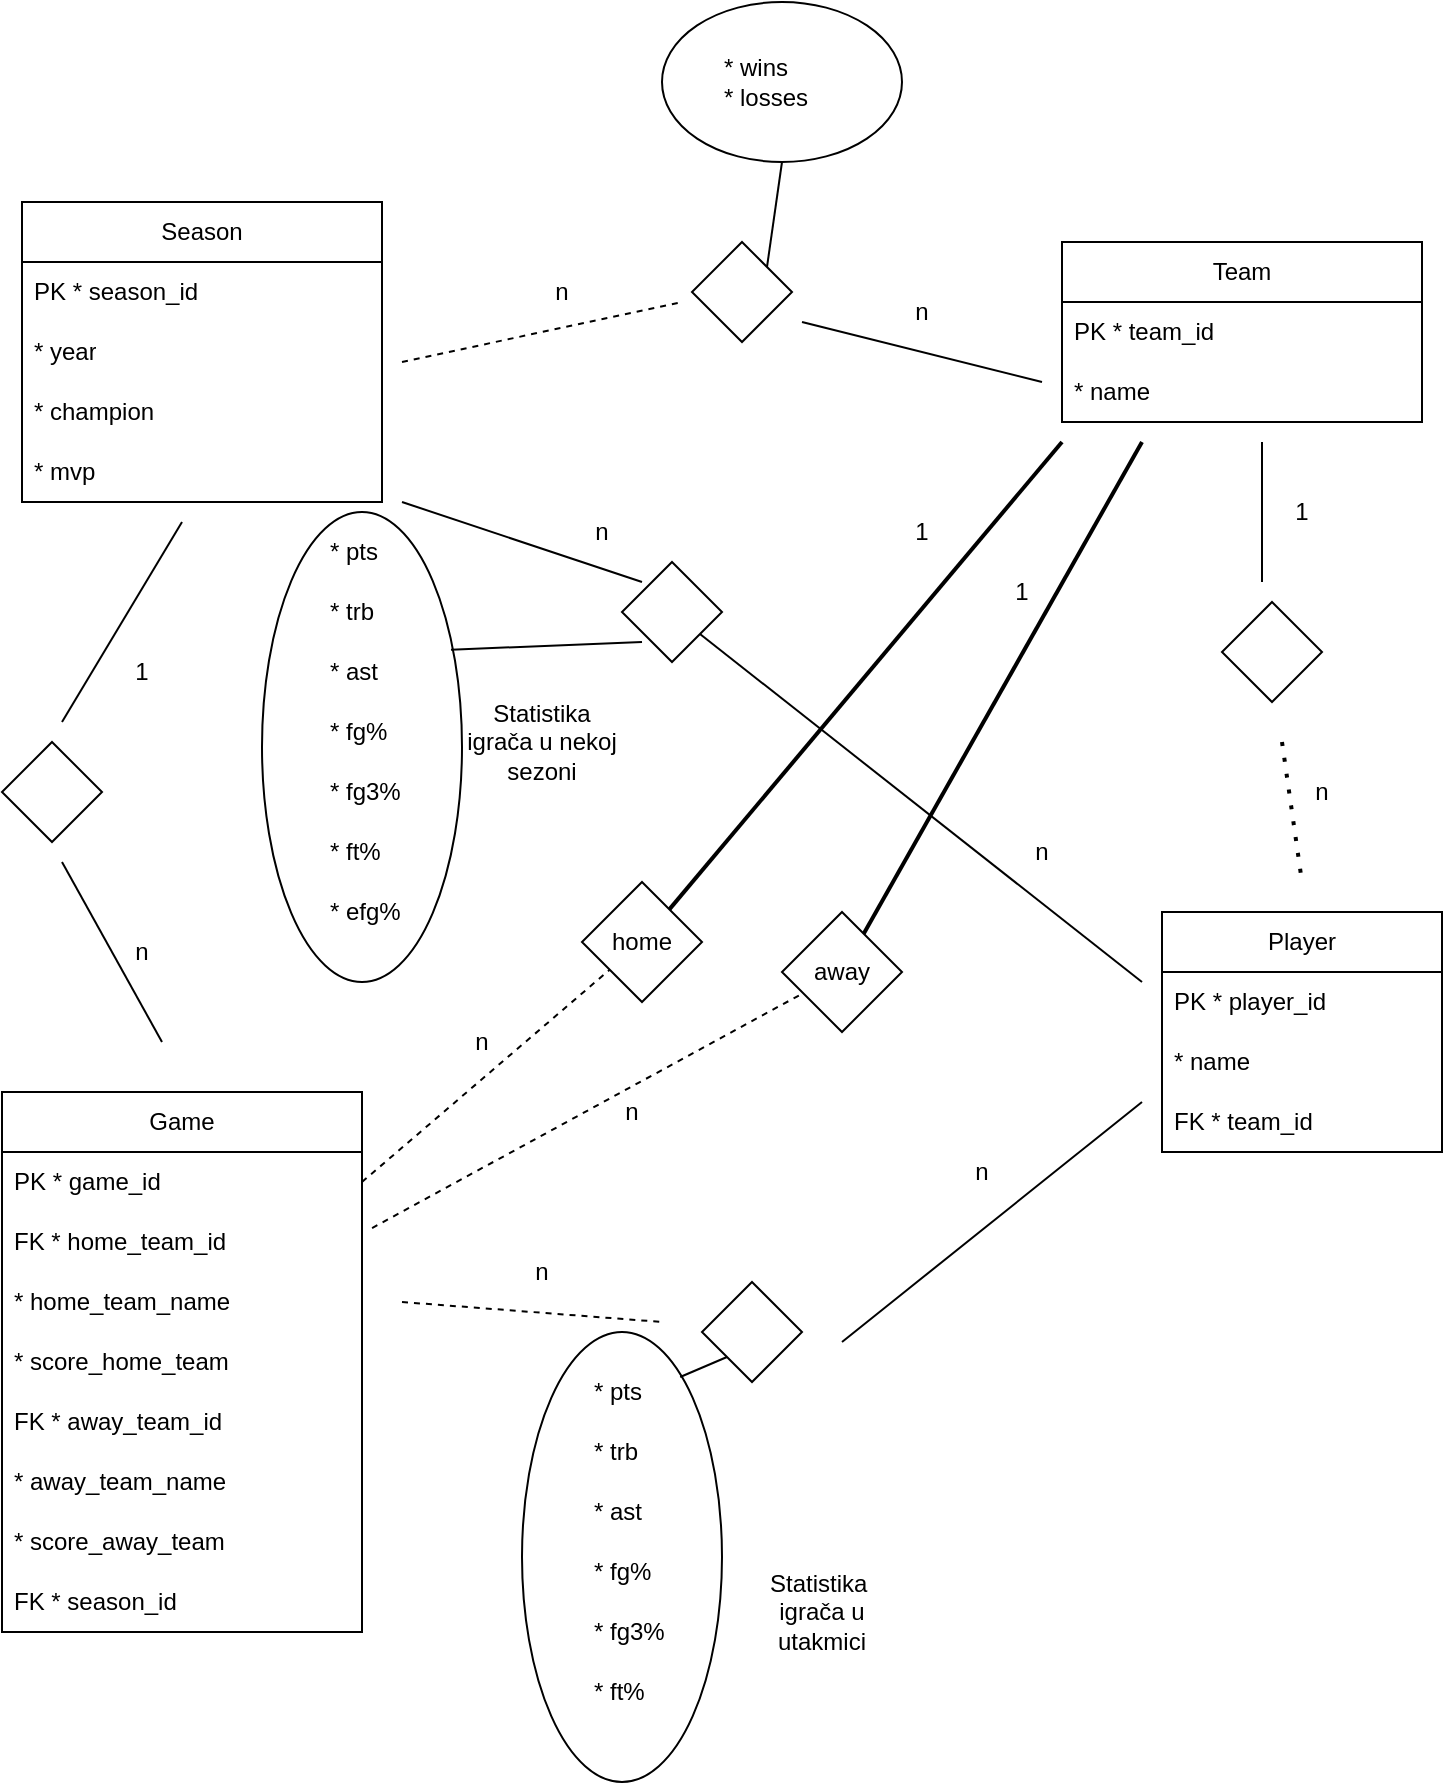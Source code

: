 <mxfile version="28.0.9">
  <diagram name="Page-1" id="MNHJoLhy3J6oLMgxKJSZ">
    <mxGraphModel dx="1678" dy="924" grid="1" gridSize="10" guides="1" tooltips="1" connect="1" arrows="1" fold="1" page="1" pageScale="1" pageWidth="850" pageHeight="1100" math="0" shadow="0">
      <root>
        <mxCell id="0" />
        <mxCell id="1" parent="0" />
        <mxCell id="HcYyRfeJ0A01NFW5nUZh-24" value="Season" style="swimlane;fontStyle=0;childLayout=stackLayout;horizontal=1;startSize=30;horizontalStack=0;resizeParent=1;resizeParentMax=0;resizeLast=0;collapsible=1;marginBottom=0;whiteSpace=wrap;html=1;" parent="1" vertex="1">
          <mxGeometry x="90" y="160" width="180" height="150" as="geometry" />
        </mxCell>
        <mxCell id="HcYyRfeJ0A01NFW5nUZh-25" value="PK * season_id" style="text;strokeColor=none;fillColor=none;align=left;verticalAlign=middle;spacingLeft=4;spacingRight=4;overflow=hidden;points=[[0,0.5],[1,0.5]];portConstraint=eastwest;rotatable=0;whiteSpace=wrap;html=1;" parent="HcYyRfeJ0A01NFW5nUZh-24" vertex="1">
          <mxGeometry y="30" width="180" height="30" as="geometry" />
        </mxCell>
        <mxCell id="HcYyRfeJ0A01NFW5nUZh-26" value="* year" style="text;strokeColor=none;fillColor=none;align=left;verticalAlign=middle;spacingLeft=4;spacingRight=4;overflow=hidden;points=[[0,0.5],[1,0.5]];portConstraint=eastwest;rotatable=0;whiteSpace=wrap;html=1;" parent="HcYyRfeJ0A01NFW5nUZh-24" vertex="1">
          <mxGeometry y="60" width="180" height="30" as="geometry" />
        </mxCell>
        <mxCell id="HcYyRfeJ0A01NFW5nUZh-27" value="* champion" style="text;strokeColor=none;fillColor=none;align=left;verticalAlign=middle;spacingLeft=4;spacingRight=4;overflow=hidden;points=[[0,0.5],[1,0.5]];portConstraint=eastwest;rotatable=0;whiteSpace=wrap;html=1;" parent="HcYyRfeJ0A01NFW5nUZh-24" vertex="1">
          <mxGeometry y="90" width="180" height="30" as="geometry" />
        </mxCell>
        <mxCell id="HcYyRfeJ0A01NFW5nUZh-29" value="* mvp" style="text;strokeColor=none;fillColor=none;align=left;verticalAlign=middle;spacingLeft=4;spacingRight=4;overflow=hidden;points=[[0,0.5],[1,0.5]];portConstraint=eastwest;rotatable=0;whiteSpace=wrap;html=1;" parent="HcYyRfeJ0A01NFW5nUZh-24" vertex="1">
          <mxGeometry y="120" width="180" height="30" as="geometry" />
        </mxCell>
        <mxCell id="HcYyRfeJ0A01NFW5nUZh-47" value="Team" style="swimlane;fontStyle=0;childLayout=stackLayout;horizontal=1;startSize=30;horizontalStack=0;resizeParent=1;resizeParentMax=0;resizeLast=0;collapsible=1;marginBottom=0;whiteSpace=wrap;html=1;" parent="1" vertex="1">
          <mxGeometry x="610" y="180" width="180" height="90" as="geometry" />
        </mxCell>
        <mxCell id="HcYyRfeJ0A01NFW5nUZh-48" value="PK * team_id" style="text;strokeColor=none;fillColor=none;align=left;verticalAlign=middle;spacingLeft=4;spacingRight=4;overflow=hidden;points=[[0,0.5],[1,0.5]];portConstraint=eastwest;rotatable=0;whiteSpace=wrap;html=1;" parent="HcYyRfeJ0A01NFW5nUZh-47" vertex="1">
          <mxGeometry y="30" width="180" height="30" as="geometry" />
        </mxCell>
        <mxCell id="HcYyRfeJ0A01NFW5nUZh-49" value="* name" style="text;strokeColor=none;fillColor=none;align=left;verticalAlign=middle;spacingLeft=4;spacingRight=4;overflow=hidden;points=[[0,0.5],[1,0.5]];portConstraint=eastwest;rotatable=0;whiteSpace=wrap;html=1;" parent="HcYyRfeJ0A01NFW5nUZh-47" vertex="1">
          <mxGeometry y="60" width="180" height="30" as="geometry" />
        </mxCell>
        <mxCell id="HcYyRfeJ0A01NFW5nUZh-54" value="Player" style="swimlane;fontStyle=0;childLayout=stackLayout;horizontal=1;startSize=30;horizontalStack=0;resizeParent=1;resizeParentMax=0;resizeLast=0;collapsible=1;marginBottom=0;whiteSpace=wrap;html=1;" parent="1" vertex="1">
          <mxGeometry x="660" y="515" width="140" height="120" as="geometry" />
        </mxCell>
        <mxCell id="HcYyRfeJ0A01NFW5nUZh-55" value="PK * player_id" style="text;strokeColor=none;fillColor=none;align=left;verticalAlign=middle;spacingLeft=4;spacingRight=4;overflow=hidden;points=[[0,0.5],[1,0.5]];portConstraint=eastwest;rotatable=0;whiteSpace=wrap;html=1;" parent="HcYyRfeJ0A01NFW5nUZh-54" vertex="1">
          <mxGeometry y="30" width="140" height="30" as="geometry" />
        </mxCell>
        <mxCell id="HcYyRfeJ0A01NFW5nUZh-56" value="* name" style="text;strokeColor=none;fillColor=none;align=left;verticalAlign=middle;spacingLeft=4;spacingRight=4;overflow=hidden;points=[[0,0.5],[1,0.5]];portConstraint=eastwest;rotatable=0;whiteSpace=wrap;html=1;" parent="HcYyRfeJ0A01NFW5nUZh-54" vertex="1">
          <mxGeometry y="60" width="140" height="30" as="geometry" />
        </mxCell>
        <mxCell id="0oTIY0uRr6ykg7shTRjI-7" value="FK * team_id" style="text;strokeColor=none;fillColor=none;align=left;verticalAlign=middle;spacingLeft=4;spacingRight=4;overflow=hidden;points=[[0,0.5],[1,0.5]];portConstraint=eastwest;rotatable=0;whiteSpace=wrap;html=1;" parent="HcYyRfeJ0A01NFW5nUZh-54" vertex="1">
          <mxGeometry y="90" width="140" height="30" as="geometry" />
        </mxCell>
        <mxCell id="HcYyRfeJ0A01NFW5nUZh-67" value="Game" style="swimlane;fontStyle=0;childLayout=stackLayout;horizontal=1;startSize=30;horizontalStack=0;resizeParent=1;resizeParentMax=0;resizeLast=0;collapsible=1;marginBottom=0;whiteSpace=wrap;html=1;" parent="1" vertex="1">
          <mxGeometry x="80" y="605" width="180" height="270" as="geometry" />
        </mxCell>
        <mxCell id="HcYyRfeJ0A01NFW5nUZh-68" value="PK * game_id" style="text;strokeColor=none;fillColor=none;align=left;verticalAlign=middle;spacingLeft=4;spacingRight=4;overflow=hidden;points=[[0,0.5],[1,0.5]];portConstraint=eastwest;rotatable=0;whiteSpace=wrap;html=1;" parent="HcYyRfeJ0A01NFW5nUZh-67" vertex="1">
          <mxGeometry y="30" width="180" height="30" as="geometry" />
        </mxCell>
        <mxCell id="HcYyRfeJ0A01NFW5nUZh-69" value="FK * home_team_id" style="text;strokeColor=none;fillColor=none;align=left;verticalAlign=middle;spacingLeft=4;spacingRight=4;overflow=hidden;points=[[0,0.5],[1,0.5]];portConstraint=eastwest;rotatable=0;whiteSpace=wrap;html=1;" parent="HcYyRfeJ0A01NFW5nUZh-67" vertex="1">
          <mxGeometry y="60" width="180" height="30" as="geometry" />
        </mxCell>
        <mxCell id="0oTIY0uRr6ykg7shTRjI-5" value="*&amp;nbsp;home_team_name" style="text;strokeColor=none;fillColor=none;align=left;verticalAlign=middle;spacingLeft=4;spacingRight=4;overflow=hidden;points=[[0,0.5],[1,0.5]];portConstraint=eastwest;rotatable=0;whiteSpace=wrap;html=1;" parent="HcYyRfeJ0A01NFW5nUZh-67" vertex="1">
          <mxGeometry y="90" width="180" height="30" as="geometry" />
        </mxCell>
        <mxCell id="0oTIY0uRr6ykg7shTRjI-6" value="* score_home_team" style="text;strokeColor=none;fillColor=none;align=left;verticalAlign=middle;spacingLeft=4;spacingRight=4;overflow=hidden;points=[[0,0.5],[1,0.5]];portConstraint=eastwest;rotatable=0;whiteSpace=wrap;html=1;" parent="HcYyRfeJ0A01NFW5nUZh-67" vertex="1">
          <mxGeometry y="120" width="180" height="30" as="geometry" />
        </mxCell>
        <mxCell id="HcYyRfeJ0A01NFW5nUZh-70" value="FK * away_team_id" style="text;strokeColor=none;fillColor=none;align=left;verticalAlign=middle;spacingLeft=4;spacingRight=4;overflow=hidden;points=[[0,0.5],[1,0.5]];portConstraint=eastwest;rotatable=0;whiteSpace=wrap;html=1;" parent="HcYyRfeJ0A01NFW5nUZh-67" vertex="1">
          <mxGeometry y="150" width="180" height="30" as="geometry" />
        </mxCell>
        <mxCell id="0oTIY0uRr6ykg7shTRjI-1" value="* away_team_name" style="text;strokeColor=none;fillColor=none;align=left;verticalAlign=middle;spacingLeft=4;spacingRight=4;overflow=hidden;points=[[0,0.5],[1,0.5]];portConstraint=eastwest;rotatable=0;whiteSpace=wrap;html=1;" parent="HcYyRfeJ0A01NFW5nUZh-67" vertex="1">
          <mxGeometry y="180" width="180" height="30" as="geometry" />
        </mxCell>
        <mxCell id="0oTIY0uRr6ykg7shTRjI-2" value="* score_away_team" style="text;strokeColor=none;fillColor=none;align=left;verticalAlign=middle;spacingLeft=4;spacingRight=4;overflow=hidden;points=[[0,0.5],[1,0.5]];portConstraint=eastwest;rotatable=0;whiteSpace=wrap;html=1;" parent="HcYyRfeJ0A01NFW5nUZh-67" vertex="1">
          <mxGeometry y="210" width="180" height="30" as="geometry" />
        </mxCell>
        <mxCell id="0oTIY0uRr6ykg7shTRjI-3" value="FK * season_id" style="text;strokeColor=none;fillColor=none;align=left;verticalAlign=middle;spacingLeft=4;spacingRight=4;overflow=hidden;points=[[0,0.5],[1,0.5]];portConstraint=eastwest;rotatable=0;whiteSpace=wrap;html=1;" parent="HcYyRfeJ0A01NFW5nUZh-67" vertex="1">
          <mxGeometry y="240" width="180" height="30" as="geometry" />
        </mxCell>
        <mxCell id="HcYyRfeJ0A01NFW5nUZh-76" value="" style="rhombus;whiteSpace=wrap;html=1;" parent="1" vertex="1">
          <mxGeometry x="430" y="700" width="50" height="50" as="geometry" />
        </mxCell>
        <mxCell id="HcYyRfeJ0A01NFW5nUZh-77" value="" style="rhombus;whiteSpace=wrap;html=1;" parent="1" vertex="1">
          <mxGeometry x="80" y="430" width="50" height="50" as="geometry" />
        </mxCell>
        <mxCell id="HcYyRfeJ0A01NFW5nUZh-78" value="" style="rhombus;whiteSpace=wrap;html=1;" parent="1" vertex="1">
          <mxGeometry x="390" y="340" width="50" height="50" as="geometry" />
        </mxCell>
        <mxCell id="HcYyRfeJ0A01NFW5nUZh-79" value="" style="rhombus;whiteSpace=wrap;html=1;" parent="1" vertex="1">
          <mxGeometry x="425" y="180" width="50" height="50" as="geometry" />
        </mxCell>
        <mxCell id="HcYyRfeJ0A01NFW5nUZh-80" value="" style="rhombus;whiteSpace=wrap;html=1;" parent="1" vertex="1">
          <mxGeometry x="690" y="360" width="50" height="50" as="geometry" />
        </mxCell>
        <mxCell id="HcYyRfeJ0A01NFW5nUZh-82" value="" style="endArrow=none;dashed=1;html=1;rounded=0;" parent="1" edge="1">
          <mxGeometry width="50" height="50" relative="1" as="geometry">
            <mxPoint x="280" y="710" as="sourcePoint" />
            <mxPoint x="410" y="720" as="targetPoint" />
          </mxGeometry>
        </mxCell>
        <mxCell id="HcYyRfeJ0A01NFW5nUZh-83" value="" style="endArrow=none;dashed=1;html=1;dashPattern=1 3;strokeWidth=2;rounded=0;" parent="1" edge="1">
          <mxGeometry width="50" height="50" relative="1" as="geometry">
            <mxPoint x="720" y="430" as="sourcePoint" />
            <mxPoint x="730" y="500" as="targetPoint" />
          </mxGeometry>
        </mxCell>
        <mxCell id="HcYyRfeJ0A01NFW5nUZh-84" value="" style="endArrow=none;dashed=1;html=1;rounded=0;" parent="1" edge="1">
          <mxGeometry width="50" height="50" relative="1" as="geometry">
            <mxPoint x="280" y="240" as="sourcePoint" />
            <mxPoint x="420" y="210" as="targetPoint" />
          </mxGeometry>
        </mxCell>
        <mxCell id="HcYyRfeJ0A01NFW5nUZh-85" value="" style="endArrow=none;html=1;rounded=0;" parent="1" edge="1">
          <mxGeometry width="50" height="50" relative="1" as="geometry">
            <mxPoint x="500" y="730" as="sourcePoint" />
            <mxPoint x="650" y="610" as="targetPoint" />
          </mxGeometry>
        </mxCell>
        <mxCell id="HcYyRfeJ0A01NFW5nUZh-86" value="" style="endArrow=none;html=1;rounded=0;" parent="1" edge="1">
          <mxGeometry width="50" height="50" relative="1" as="geometry">
            <mxPoint x="160" y="580" as="sourcePoint" />
            <mxPoint x="110" y="490" as="targetPoint" />
          </mxGeometry>
        </mxCell>
        <mxCell id="HcYyRfeJ0A01NFW5nUZh-87" value="" style="endArrow=none;html=1;rounded=0;" parent="1" edge="1">
          <mxGeometry width="50" height="50" relative="1" as="geometry">
            <mxPoint x="170" y="320" as="sourcePoint" />
            <mxPoint x="110" y="420" as="targetPoint" />
          </mxGeometry>
        </mxCell>
        <mxCell id="HcYyRfeJ0A01NFW5nUZh-88" value="" style="endArrow=none;html=1;rounded=0;" parent="1" edge="1">
          <mxGeometry width="50" height="50" relative="1" as="geometry">
            <mxPoint x="710" y="280" as="sourcePoint" />
            <mxPoint x="710" y="350" as="targetPoint" />
          </mxGeometry>
        </mxCell>
        <mxCell id="HcYyRfeJ0A01NFW5nUZh-89" value="" style="endArrow=none;html=1;rounded=0;" parent="1" source="HcYyRfeJ0A01NFW5nUZh-78" edge="1">
          <mxGeometry width="50" height="50" relative="1" as="geometry">
            <mxPoint x="540" y="440" as="sourcePoint" />
            <mxPoint x="650" y="550" as="targetPoint" />
          </mxGeometry>
        </mxCell>
        <mxCell id="HcYyRfeJ0A01NFW5nUZh-90" value="" style="endArrow=none;html=1;rounded=0;" parent="1" edge="1">
          <mxGeometry width="50" height="50" relative="1" as="geometry">
            <mxPoint x="280" y="310" as="sourcePoint" />
            <mxPoint x="400" y="350" as="targetPoint" />
          </mxGeometry>
        </mxCell>
        <mxCell id="HcYyRfeJ0A01NFW5nUZh-91" value="" style="endArrow=none;html=1;rounded=0;" parent="1" edge="1">
          <mxGeometry width="50" height="50" relative="1" as="geometry">
            <mxPoint x="480" y="220" as="sourcePoint" />
            <mxPoint x="600" y="250" as="targetPoint" />
          </mxGeometry>
        </mxCell>
        <mxCell id="HcYyRfeJ0A01NFW5nUZh-92" value="n" style="text;html=1;align=center;verticalAlign=middle;whiteSpace=wrap;rounded=0;" parent="1" vertex="1">
          <mxGeometry x="710" y="440" width="60" height="30" as="geometry" />
        </mxCell>
        <mxCell id="HcYyRfeJ0A01NFW5nUZh-93" value="n" style="text;html=1;align=center;verticalAlign=middle;whiteSpace=wrap;rounded=0;" parent="1" vertex="1">
          <mxGeometry x="540" y="630" width="60" height="30" as="geometry" />
        </mxCell>
        <mxCell id="HcYyRfeJ0A01NFW5nUZh-94" value="n" style="text;html=1;align=center;verticalAlign=middle;whiteSpace=wrap;rounded=0;" parent="1" vertex="1">
          <mxGeometry x="320" y="680" width="60" height="30" as="geometry" />
        </mxCell>
        <mxCell id="HcYyRfeJ0A01NFW5nUZh-95" value="n" style="text;html=1;align=center;verticalAlign=middle;whiteSpace=wrap;rounded=0;" parent="1" vertex="1">
          <mxGeometry x="510" y="200" width="60" height="30" as="geometry" />
        </mxCell>
        <mxCell id="HcYyRfeJ0A01NFW5nUZh-96" value="n" style="text;html=1;align=center;verticalAlign=middle;whiteSpace=wrap;rounded=0;" parent="1" vertex="1">
          <mxGeometry x="570" y="470" width="60" height="30" as="geometry" />
        </mxCell>
        <mxCell id="HcYyRfeJ0A01NFW5nUZh-97" value="n" style="text;html=1;align=center;verticalAlign=middle;whiteSpace=wrap;rounded=0;" parent="1" vertex="1">
          <mxGeometry x="350" y="310" width="60" height="30" as="geometry" />
        </mxCell>
        <mxCell id="HcYyRfeJ0A01NFW5nUZh-98" value="n" style="text;html=1;align=center;verticalAlign=middle;whiteSpace=wrap;rounded=0;" parent="1" vertex="1">
          <mxGeometry x="330" y="190" width="60" height="30" as="geometry" />
        </mxCell>
        <mxCell id="HcYyRfeJ0A01NFW5nUZh-99" value="n" style="text;html=1;align=center;verticalAlign=middle;whiteSpace=wrap;rounded=0;" parent="1" vertex="1">
          <mxGeometry x="120" y="520" width="60" height="30" as="geometry" />
        </mxCell>
        <mxCell id="HcYyRfeJ0A01NFW5nUZh-100" value="1" style="text;html=1;align=center;verticalAlign=middle;whiteSpace=wrap;rounded=0;" parent="1" vertex="1">
          <mxGeometry x="700" y="300" width="60" height="30" as="geometry" />
        </mxCell>
        <mxCell id="HcYyRfeJ0A01NFW5nUZh-101" value="1" style="text;html=1;align=center;verticalAlign=middle;whiteSpace=wrap;rounded=0;" parent="1" vertex="1">
          <mxGeometry x="120" y="380" width="60" height="30" as="geometry" />
        </mxCell>
        <mxCell id="HcYyRfeJ0A01NFW5nUZh-104" value="* pts" style="text;strokeColor=none;fillColor=none;align=left;verticalAlign=middle;spacingLeft=4;spacingRight=4;overflow=hidden;points=[[0,0.5],[1,0.5]];portConstraint=eastwest;rotatable=0;whiteSpace=wrap;html=1;" parent="1" vertex="1">
          <mxGeometry x="237.5" y="320" width="140" height="30" as="geometry" />
        </mxCell>
        <mxCell id="HcYyRfeJ0A01NFW5nUZh-106" value="* trb" style="text;strokeColor=none;fillColor=none;align=left;verticalAlign=middle;spacingLeft=4;spacingRight=4;overflow=hidden;points=[[0,0.5],[1,0.5]];portConstraint=eastwest;rotatable=0;whiteSpace=wrap;html=1;" parent="1" vertex="1">
          <mxGeometry x="237.5" y="350" width="140" height="30" as="geometry" />
        </mxCell>
        <mxCell id="HcYyRfeJ0A01NFW5nUZh-107" value="* ast" style="text;strokeColor=none;fillColor=none;align=left;verticalAlign=middle;spacingLeft=4;spacingRight=4;overflow=hidden;points=[[0,0.5],[1,0.5]];portConstraint=eastwest;rotatable=0;whiteSpace=wrap;html=1;" parent="1" vertex="1">
          <mxGeometry x="237.5" y="380" width="140" height="30" as="geometry" />
        </mxCell>
        <mxCell id="HcYyRfeJ0A01NFW5nUZh-108" value="* fg%" style="text;strokeColor=none;fillColor=none;align=left;verticalAlign=middle;spacingLeft=4;spacingRight=4;overflow=hidden;points=[[0,0.5],[1,0.5]];portConstraint=eastwest;rotatable=0;whiteSpace=wrap;html=1;" parent="1" vertex="1">
          <mxGeometry x="237.5" y="410" width="140" height="30" as="geometry" />
        </mxCell>
        <mxCell id="HcYyRfeJ0A01NFW5nUZh-109" value="* fg3%" style="text;strokeColor=none;fillColor=none;align=left;verticalAlign=middle;spacingLeft=4;spacingRight=4;overflow=hidden;points=[[0,0.5],[1,0.5]];portConstraint=eastwest;rotatable=0;whiteSpace=wrap;html=1;" parent="1" vertex="1">
          <mxGeometry x="237.5" y="440" width="140" height="30" as="geometry" />
        </mxCell>
        <mxCell id="HcYyRfeJ0A01NFW5nUZh-110" value="* ft%" style="text;strokeColor=none;fillColor=none;align=left;verticalAlign=middle;spacingLeft=4;spacingRight=4;overflow=hidden;points=[[0,0.5],[1,0.5]];portConstraint=eastwest;rotatable=0;whiteSpace=wrap;html=1;" parent="1" vertex="1">
          <mxGeometry x="237.5" y="470" width="140" height="30" as="geometry" />
        </mxCell>
        <mxCell id="HcYyRfeJ0A01NFW5nUZh-111" value="* efg%" style="text;strokeColor=none;fillColor=none;align=left;verticalAlign=middle;spacingLeft=4;spacingRight=4;overflow=hidden;points=[[0,0.5],[1,0.5]];portConstraint=eastwest;rotatable=0;whiteSpace=wrap;html=1;" parent="1" vertex="1">
          <mxGeometry x="237.5" y="500" width="140" height="30" as="geometry" />
        </mxCell>
        <mxCell id="HcYyRfeJ0A01NFW5nUZh-114" value="" style="ellipse;whiteSpace=wrap;html=1;fillColor=none;" parent="1" vertex="1">
          <mxGeometry x="210" y="315" width="100" height="235" as="geometry" />
        </mxCell>
        <mxCell id="HcYyRfeJ0A01NFW5nUZh-115" value="" style="endArrow=none;html=1;rounded=0;entryX=0.945;entryY=0.293;entryDx=0;entryDy=0;entryPerimeter=0;" parent="1" target="HcYyRfeJ0A01NFW5nUZh-114" edge="1">
          <mxGeometry width="50" height="50" relative="1" as="geometry">
            <mxPoint x="400" y="380" as="sourcePoint" />
            <mxPoint x="347.5" y="570" as="targetPoint" />
          </mxGeometry>
        </mxCell>
        <mxCell id="HcYyRfeJ0A01NFW5nUZh-116" value="Statistika igrača u nekoj sezoni" style="text;html=1;align=center;verticalAlign=middle;whiteSpace=wrap;rounded=0;" parent="1" vertex="1">
          <mxGeometry x="310" y="410" width="80" height="40" as="geometry" />
        </mxCell>
        <mxCell id="HcYyRfeJ0A01NFW5nUZh-117" value="* pts" style="text;strokeColor=none;fillColor=none;align=left;verticalAlign=middle;spacingLeft=4;spacingRight=4;overflow=hidden;points=[[0,0.5],[1,0.5]];portConstraint=eastwest;rotatable=0;whiteSpace=wrap;html=1;" parent="1" vertex="1">
          <mxGeometry x="370" y="740" width="140" height="30" as="geometry" />
        </mxCell>
        <mxCell id="HcYyRfeJ0A01NFW5nUZh-118" value="* trb" style="text;strokeColor=none;fillColor=none;align=left;verticalAlign=middle;spacingLeft=4;spacingRight=4;overflow=hidden;points=[[0,0.5],[1,0.5]];portConstraint=eastwest;rotatable=0;whiteSpace=wrap;html=1;" parent="1" vertex="1">
          <mxGeometry x="370" y="770" width="140" height="30" as="geometry" />
        </mxCell>
        <mxCell id="HcYyRfeJ0A01NFW5nUZh-119" value="* ast" style="text;strokeColor=none;fillColor=none;align=left;verticalAlign=middle;spacingLeft=4;spacingRight=4;overflow=hidden;points=[[0,0.5],[1,0.5]];portConstraint=eastwest;rotatable=0;whiteSpace=wrap;html=1;" parent="1" vertex="1">
          <mxGeometry x="370" y="800" width="140" height="30" as="geometry" />
        </mxCell>
        <mxCell id="HcYyRfeJ0A01NFW5nUZh-120" value="* fg%" style="text;strokeColor=none;fillColor=none;align=left;verticalAlign=middle;spacingLeft=4;spacingRight=4;overflow=hidden;points=[[0,0.5],[1,0.5]];portConstraint=eastwest;rotatable=0;whiteSpace=wrap;html=1;" parent="1" vertex="1">
          <mxGeometry x="370" y="830" width="140" height="30" as="geometry" />
        </mxCell>
        <mxCell id="HcYyRfeJ0A01NFW5nUZh-121" value="* fg3%" style="text;strokeColor=none;fillColor=none;align=left;verticalAlign=middle;spacingLeft=4;spacingRight=4;overflow=hidden;points=[[0,0.5],[1,0.5]];portConstraint=eastwest;rotatable=0;whiteSpace=wrap;html=1;" parent="1" vertex="1">
          <mxGeometry x="370" y="860" width="140" height="30" as="geometry" />
        </mxCell>
        <mxCell id="HcYyRfeJ0A01NFW5nUZh-122" value="* ft%" style="text;strokeColor=none;fillColor=none;align=left;verticalAlign=middle;spacingLeft=4;spacingRight=4;overflow=hidden;points=[[0,0.5],[1,0.5]];portConstraint=eastwest;rotatable=0;whiteSpace=wrap;html=1;" parent="1" vertex="1">
          <mxGeometry x="370" y="890" width="140" height="30" as="geometry" />
        </mxCell>
        <mxCell id="HcYyRfeJ0A01NFW5nUZh-126" value="" style="ellipse;whiteSpace=wrap;html=1;fillColor=none;" parent="1" vertex="1">
          <mxGeometry x="340" y="725" width="100" height="225" as="geometry" />
        </mxCell>
        <mxCell id="HcYyRfeJ0A01NFW5nUZh-127" value="Statistika&amp;nbsp; igrača u utakmici" style="text;html=1;align=center;verticalAlign=middle;whiteSpace=wrap;rounded=0;" parent="1" vertex="1">
          <mxGeometry x="460" y="850" width="60" height="30" as="geometry" />
        </mxCell>
        <mxCell id="HcYyRfeJ0A01NFW5nUZh-128" value="" style="endArrow=none;html=1;rounded=0;entryX=0;entryY=1;entryDx=0;entryDy=0;exitX=0.791;exitY=0.1;exitDx=0;exitDy=0;exitPerimeter=0;" parent="1" source="HcYyRfeJ0A01NFW5nUZh-126" target="HcYyRfeJ0A01NFW5nUZh-76" edge="1">
          <mxGeometry width="50" height="50" relative="1" as="geometry">
            <mxPoint x="420" y="870" as="sourcePoint" />
            <mxPoint x="470" y="820" as="targetPoint" />
          </mxGeometry>
        </mxCell>
        <mxCell id="HcYyRfeJ0A01NFW5nUZh-129" value="" style="ellipse;whiteSpace=wrap;html=1;fillColor=none;" parent="1" vertex="1">
          <mxGeometry x="410" y="60" width="120" height="80" as="geometry" />
        </mxCell>
        <mxCell id="HcYyRfeJ0A01NFW5nUZh-130" value="* wins&lt;div&gt;* losses&lt;/div&gt;" style="text;strokeColor=none;fillColor=none;align=left;verticalAlign=middle;spacingLeft=4;spacingRight=4;overflow=hidden;points=[[0,0.5],[1,0.5]];portConstraint=eastwest;rotatable=0;whiteSpace=wrap;html=1;" parent="1" vertex="1">
          <mxGeometry x="435" y="70" width="80" height="60" as="geometry" />
        </mxCell>
        <mxCell id="HcYyRfeJ0A01NFW5nUZh-131" value="" style="endArrow=none;html=1;rounded=0;entryX=0.5;entryY=1;entryDx=0;entryDy=0;exitX=1;exitY=0;exitDx=0;exitDy=0;" parent="1" source="HcYyRfeJ0A01NFW5nUZh-79" target="HcYyRfeJ0A01NFW5nUZh-129" edge="1">
          <mxGeometry width="50" height="50" relative="1" as="geometry">
            <mxPoint x="420" y="270" as="sourcePoint" />
            <mxPoint x="470" y="220" as="targetPoint" />
          </mxGeometry>
        </mxCell>
        <mxCell id="apbmwIf8VdLBg1EJ1xW_-6" value="" style="endArrow=none;html=1;rounded=0;exitX=1;exitY=0.5;exitDx=0;exitDy=0;dashed=1;" parent="1" source="HcYyRfeJ0A01NFW5nUZh-68" target="apbmwIf8VdLBg1EJ1xW_-8" edge="1">
          <mxGeometry width="50" height="50" relative="1" as="geometry">
            <mxPoint x="400" y="550" as="sourcePoint" />
            <mxPoint x="410" y="520" as="targetPoint" />
          </mxGeometry>
        </mxCell>
        <mxCell id="apbmwIf8VdLBg1EJ1xW_-7" value="" style="endArrow=none;html=1;rounded=0;exitX=1.028;exitY=0.267;exitDx=0;exitDy=0;exitPerimeter=0;dashed=1;" parent="1" source="HcYyRfeJ0A01NFW5nUZh-69" target="apbmwIf8VdLBg1EJ1xW_-10" edge="1">
          <mxGeometry width="50" height="50" relative="1" as="geometry">
            <mxPoint x="400" y="550" as="sourcePoint" />
            <mxPoint x="470" y="560" as="targetPoint" />
          </mxGeometry>
        </mxCell>
        <mxCell id="apbmwIf8VdLBg1EJ1xW_-8" value="" style="rhombus;whiteSpace=wrap;html=1;" parent="1" vertex="1">
          <mxGeometry x="370" y="500" width="60" height="60" as="geometry" />
        </mxCell>
        <mxCell id="apbmwIf8VdLBg1EJ1xW_-9" value="home" style="text;html=1;align=center;verticalAlign=middle;whiteSpace=wrap;rounded=0;" parent="1" vertex="1">
          <mxGeometry x="370" y="515" width="60" height="30" as="geometry" />
        </mxCell>
        <mxCell id="apbmwIf8VdLBg1EJ1xW_-10" value="" style="rhombus;whiteSpace=wrap;html=1;" parent="1" vertex="1">
          <mxGeometry x="470" y="515" width="60" height="60" as="geometry" />
        </mxCell>
        <mxCell id="apbmwIf8VdLBg1EJ1xW_-11" value="away" style="text;html=1;align=center;verticalAlign=middle;whiteSpace=wrap;rounded=0;" parent="1" vertex="1">
          <mxGeometry x="470" y="530" width="60" height="30" as="geometry" />
        </mxCell>
        <mxCell id="apbmwIf8VdLBg1EJ1xW_-13" value="" style="endArrow=none;html=1;strokeWidth=2;rounded=0;" parent="1" source="apbmwIf8VdLBg1EJ1xW_-8" edge="1">
          <mxGeometry width="50" height="50" relative="1" as="geometry">
            <mxPoint x="400" y="550" as="sourcePoint" />
            <mxPoint x="610" y="280" as="targetPoint" />
          </mxGeometry>
        </mxCell>
        <mxCell id="apbmwIf8VdLBg1EJ1xW_-14" value="" style="endArrow=none;html=1;strokeWidth=2;rounded=0;" parent="1" source="apbmwIf8VdLBg1EJ1xW_-10" edge="1">
          <mxGeometry width="50" height="50" relative="1" as="geometry">
            <mxPoint x="400" y="550" as="sourcePoint" />
            <mxPoint x="650" y="280" as="targetPoint" />
          </mxGeometry>
        </mxCell>
        <mxCell id="apbmwIf8VdLBg1EJ1xW_-15" value="n" style="text;html=1;align=center;verticalAlign=middle;whiteSpace=wrap;rounded=0;" parent="1" vertex="1">
          <mxGeometry x="290" y="565" width="60" height="30" as="geometry" />
        </mxCell>
        <mxCell id="apbmwIf8VdLBg1EJ1xW_-16" value="n" style="text;html=1;align=center;verticalAlign=middle;whiteSpace=wrap;rounded=0;" parent="1" vertex="1">
          <mxGeometry x="365" y="600" width="60" height="30" as="geometry" />
        </mxCell>
        <mxCell id="apbmwIf8VdLBg1EJ1xW_-17" value="1" style="text;html=1;align=center;verticalAlign=middle;whiteSpace=wrap;rounded=0;" parent="1" vertex="1">
          <mxGeometry x="510" y="310" width="60" height="30" as="geometry" />
        </mxCell>
        <mxCell id="apbmwIf8VdLBg1EJ1xW_-18" value="1" style="text;html=1;align=center;verticalAlign=middle;whiteSpace=wrap;rounded=0;" parent="1" vertex="1">
          <mxGeometry x="560" y="340" width="60" height="30" as="geometry" />
        </mxCell>
      </root>
    </mxGraphModel>
  </diagram>
</mxfile>
